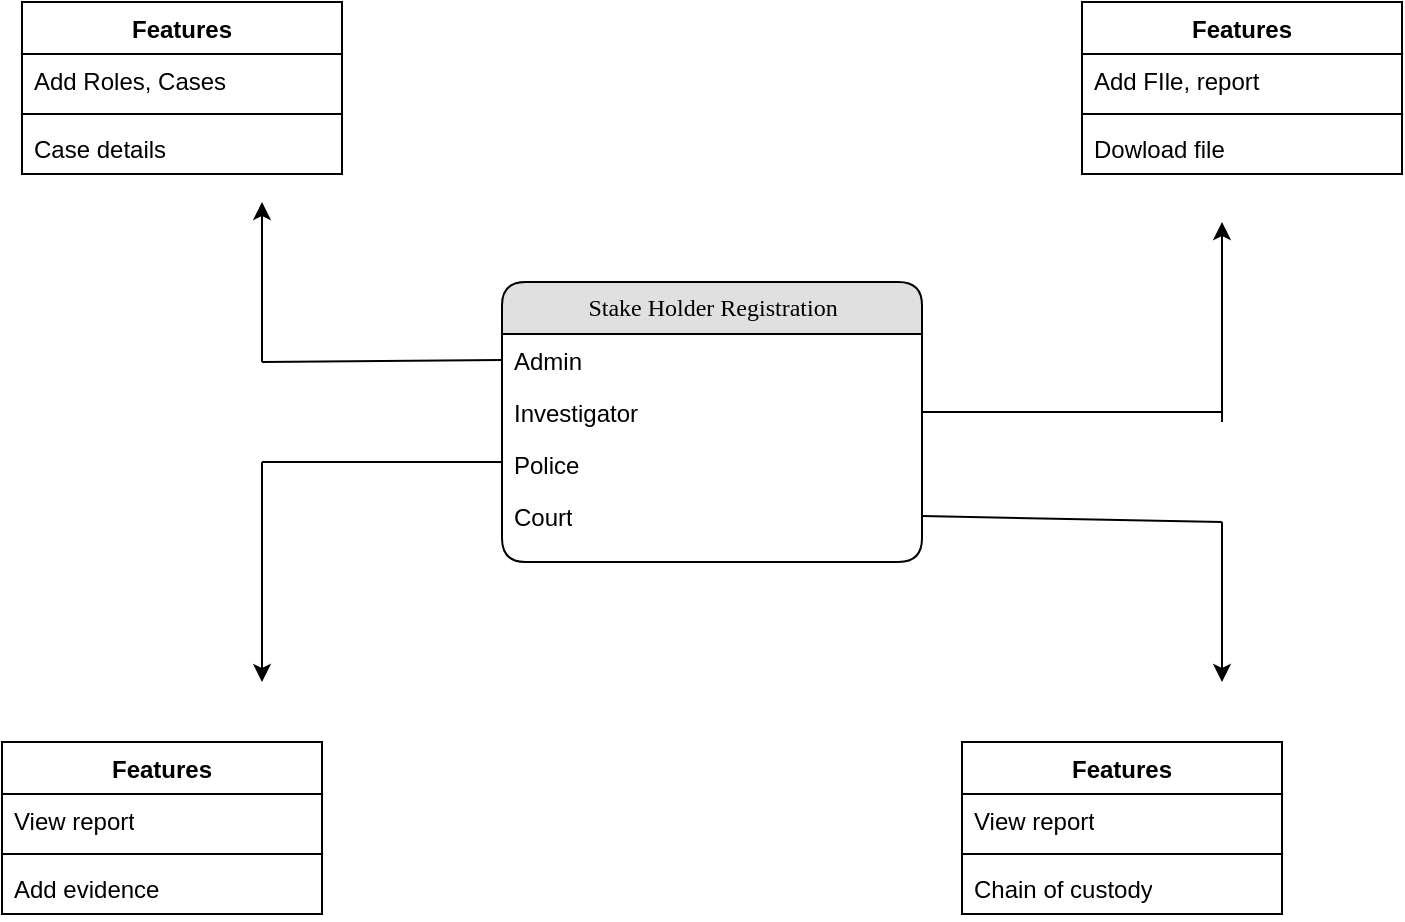 <mxfile version="24.2.2" type="github">
  <diagram name="Page-1" id="b520641d-4fe3-3701-9064-5fc419738815">
    <mxGraphModel dx="954" dy="642" grid="1" gridSize="10" guides="1" tooltips="1" connect="1" arrows="1" fold="1" page="1" pageScale="1" pageWidth="1100" pageHeight="850" background="none" math="0" shadow="0">
      <root>
        <mxCell id="0" />
        <mxCell id="1" parent="0" />
        <mxCell id="21ea969265ad0168-18" value="Stake Holder Registration" style="swimlane;html=1;fontStyle=0;childLayout=stackLayout;horizontal=1;startSize=26;fillColor=#e0e0e0;horizontalStack=0;resizeParent=1;resizeLast=0;collapsible=1;marginBottom=0;swimlaneFillColor=#ffffff;align=center;rounded=1;shadow=0;comic=0;labelBackgroundColor=none;strokeWidth=1;fontFamily=Verdana;fontSize=12" parent="1" vertex="1">
          <mxGeometry x="440" y="200" width="210" height="140" as="geometry" />
        </mxCell>
        <mxCell id="21ea969265ad0168-19" value="Admin" style="text;html=1;strokeColor=none;fillColor=none;spacingLeft=4;spacingRight=4;whiteSpace=wrap;overflow=hidden;rotatable=0;points=[[0,0.5],[1,0.5]];portConstraint=eastwest;" parent="21ea969265ad0168-18" vertex="1">
          <mxGeometry y="26" width="210" height="26" as="geometry" />
        </mxCell>
        <mxCell id="21ea969265ad0168-20" value="Investigator" style="text;html=1;strokeColor=none;fillColor=none;spacingLeft=4;spacingRight=4;whiteSpace=wrap;overflow=hidden;rotatable=0;points=[[0,0.5],[1,0.5]];portConstraint=eastwest;" parent="21ea969265ad0168-18" vertex="1">
          <mxGeometry y="52" width="210" height="26" as="geometry" />
        </mxCell>
        <mxCell id="21ea969265ad0168-51" value="Police" style="text;html=1;strokeColor=none;fillColor=none;spacingLeft=4;spacingRight=4;whiteSpace=wrap;overflow=hidden;rotatable=0;points=[[0,0.5],[1,0.5]];portConstraint=eastwest;" parent="21ea969265ad0168-18" vertex="1">
          <mxGeometry y="78" width="210" height="26" as="geometry" />
        </mxCell>
        <mxCell id="21ea969265ad0168-21" value="Court" style="text;html=1;strokeColor=none;fillColor=none;spacingLeft=4;spacingRight=4;whiteSpace=wrap;overflow=hidden;rotatable=0;points=[[0,0.5],[1,0.5]];portConstraint=eastwest;" parent="21ea969265ad0168-18" vertex="1">
          <mxGeometry y="104" width="210" height="26" as="geometry" />
        </mxCell>
        <mxCell id="d8bPAkiRef2venazfYWC-9" value="Features" style="swimlane;fontStyle=1;align=center;verticalAlign=top;childLayout=stackLayout;horizontal=1;startSize=26;horizontalStack=0;resizeParent=1;resizeParentMax=0;resizeLast=0;collapsible=1;marginBottom=0;whiteSpace=wrap;html=1;" parent="1" vertex="1">
          <mxGeometry x="200" y="60" width="160" height="86" as="geometry" />
        </mxCell>
        <mxCell id="d8bPAkiRef2venazfYWC-10" value="Add Roles, Cases" style="text;strokeColor=none;fillColor=none;align=left;verticalAlign=top;spacingLeft=4;spacingRight=4;overflow=hidden;rotatable=0;points=[[0,0.5],[1,0.5]];portConstraint=eastwest;whiteSpace=wrap;html=1;" parent="d8bPAkiRef2venazfYWC-9" vertex="1">
          <mxGeometry y="26" width="160" height="26" as="geometry" />
        </mxCell>
        <mxCell id="d8bPAkiRef2venazfYWC-11" value="" style="line;strokeWidth=1;fillColor=none;align=left;verticalAlign=middle;spacingTop=-1;spacingLeft=3;spacingRight=3;rotatable=0;labelPosition=right;points=[];portConstraint=eastwest;strokeColor=inherit;" parent="d8bPAkiRef2venazfYWC-9" vertex="1">
          <mxGeometry y="52" width="160" height="8" as="geometry" />
        </mxCell>
        <mxCell id="d8bPAkiRef2venazfYWC-12" value="Case details" style="text;strokeColor=none;fillColor=none;align=left;verticalAlign=top;spacingLeft=4;spacingRight=4;overflow=hidden;rotatable=0;points=[[0,0.5],[1,0.5]];portConstraint=eastwest;whiteSpace=wrap;html=1;" parent="d8bPAkiRef2venazfYWC-9" vertex="1">
          <mxGeometry y="60" width="160" height="26" as="geometry" />
        </mxCell>
        <mxCell id="d8bPAkiRef2venazfYWC-13" value="Features" style="swimlane;fontStyle=1;align=center;verticalAlign=top;childLayout=stackLayout;horizontal=1;startSize=26;horizontalStack=0;resizeParent=1;resizeParentMax=0;resizeLast=0;collapsible=1;marginBottom=0;whiteSpace=wrap;html=1;" parent="1" vertex="1">
          <mxGeometry x="730" y="60" width="160" height="86" as="geometry" />
        </mxCell>
        <mxCell id="d8bPAkiRef2venazfYWC-14" value="Add FIle, report" style="text;strokeColor=none;fillColor=none;align=left;verticalAlign=top;spacingLeft=4;spacingRight=4;overflow=hidden;rotatable=0;points=[[0,0.5],[1,0.5]];portConstraint=eastwest;whiteSpace=wrap;html=1;" parent="d8bPAkiRef2venazfYWC-13" vertex="1">
          <mxGeometry y="26" width="160" height="26" as="geometry" />
        </mxCell>
        <mxCell id="d8bPAkiRef2venazfYWC-15" value="" style="line;strokeWidth=1;fillColor=none;align=left;verticalAlign=middle;spacingTop=-1;spacingLeft=3;spacingRight=3;rotatable=0;labelPosition=right;points=[];portConstraint=eastwest;strokeColor=inherit;" parent="d8bPAkiRef2venazfYWC-13" vertex="1">
          <mxGeometry y="52" width="160" height="8" as="geometry" />
        </mxCell>
        <mxCell id="d8bPAkiRef2venazfYWC-16" value="Dowload file" style="text;strokeColor=none;fillColor=none;align=left;verticalAlign=top;spacingLeft=4;spacingRight=4;overflow=hidden;rotatable=0;points=[[0,0.5],[1,0.5]];portConstraint=eastwest;whiteSpace=wrap;html=1;" parent="d8bPAkiRef2venazfYWC-13" vertex="1">
          <mxGeometry y="60" width="160" height="26" as="geometry" />
        </mxCell>
        <mxCell id="d8bPAkiRef2venazfYWC-18" value="" style="endArrow=classic;html=1;rounded=0;" parent="1" edge="1">
          <mxGeometry width="50" height="50" relative="1" as="geometry">
            <mxPoint x="800" y="270" as="sourcePoint" />
            <mxPoint x="800" y="170" as="targetPoint" />
          </mxGeometry>
        </mxCell>
        <mxCell id="d8bPAkiRef2venazfYWC-19" value="Features" style="swimlane;fontStyle=1;align=center;verticalAlign=top;childLayout=stackLayout;horizontal=1;startSize=26;horizontalStack=0;resizeParent=1;resizeParentMax=0;resizeLast=0;collapsible=1;marginBottom=0;whiteSpace=wrap;html=1;" parent="1" vertex="1">
          <mxGeometry x="190" y="430" width="160" height="86" as="geometry" />
        </mxCell>
        <mxCell id="d8bPAkiRef2venazfYWC-20" value="View report" style="text;strokeColor=none;fillColor=none;align=left;verticalAlign=top;spacingLeft=4;spacingRight=4;overflow=hidden;rotatable=0;points=[[0,0.5],[1,0.5]];portConstraint=eastwest;whiteSpace=wrap;html=1;" parent="d8bPAkiRef2venazfYWC-19" vertex="1">
          <mxGeometry y="26" width="160" height="26" as="geometry" />
        </mxCell>
        <mxCell id="d8bPAkiRef2venazfYWC-21" value="" style="line;strokeWidth=1;fillColor=none;align=left;verticalAlign=middle;spacingTop=-1;spacingLeft=3;spacingRight=3;rotatable=0;labelPosition=right;points=[];portConstraint=eastwest;strokeColor=inherit;" parent="d8bPAkiRef2venazfYWC-19" vertex="1">
          <mxGeometry y="52" width="160" height="8" as="geometry" />
        </mxCell>
        <mxCell id="d8bPAkiRef2venazfYWC-22" value="Add evidence" style="text;strokeColor=none;fillColor=none;align=left;verticalAlign=top;spacingLeft=4;spacingRight=4;overflow=hidden;rotatable=0;points=[[0,0.5],[1,0.5]];portConstraint=eastwest;whiteSpace=wrap;html=1;" parent="d8bPAkiRef2venazfYWC-19" vertex="1">
          <mxGeometry y="60" width="160" height="26" as="geometry" />
        </mxCell>
        <mxCell id="d8bPAkiRef2venazfYWC-23" value="" style="endArrow=none;html=1;rounded=0;entryX=0;entryY=0.5;entryDx=0;entryDy=0;" parent="1" target="21ea969265ad0168-19" edge="1">
          <mxGeometry width="50" height="50" relative="1" as="geometry">
            <mxPoint x="320" y="240" as="sourcePoint" />
            <mxPoint x="380" y="210" as="targetPoint" />
          </mxGeometry>
        </mxCell>
        <mxCell id="d8bPAkiRef2venazfYWC-24" value="" style="endArrow=classic;html=1;rounded=0;" parent="1" edge="1">
          <mxGeometry width="50" height="50" relative="1" as="geometry">
            <mxPoint x="320" y="240" as="sourcePoint" />
            <mxPoint x="320" y="160" as="targetPoint" />
          </mxGeometry>
        </mxCell>
        <mxCell id="d8bPAkiRef2venazfYWC-25" value="" style="endArrow=none;html=1;rounded=0;exitX=1;exitY=0.5;exitDx=0;exitDy=0;" parent="1" source="21ea969265ad0168-20" edge="1">
          <mxGeometry width="50" height="50" relative="1" as="geometry">
            <mxPoint x="660" y="270" as="sourcePoint" />
            <mxPoint x="800" y="265" as="targetPoint" />
          </mxGeometry>
        </mxCell>
        <mxCell id="d8bPAkiRef2venazfYWC-26" value="" style="endArrow=none;html=1;rounded=0;" parent="1" edge="1">
          <mxGeometry width="50" height="50" relative="1" as="geometry">
            <mxPoint x="320" y="290" as="sourcePoint" />
            <mxPoint x="440" y="290" as="targetPoint" />
          </mxGeometry>
        </mxCell>
        <mxCell id="d8bPAkiRef2venazfYWC-27" value="" style="endArrow=classic;html=1;rounded=0;" parent="1" edge="1">
          <mxGeometry width="50" height="50" relative="1" as="geometry">
            <mxPoint x="320" y="290" as="sourcePoint" />
            <mxPoint x="320" y="400" as="targetPoint" />
          </mxGeometry>
        </mxCell>
        <mxCell id="d8bPAkiRef2venazfYWC-28" value="Features" style="swimlane;fontStyle=1;align=center;verticalAlign=top;childLayout=stackLayout;horizontal=1;startSize=26;horizontalStack=0;resizeParent=1;resizeParentMax=0;resizeLast=0;collapsible=1;marginBottom=0;whiteSpace=wrap;html=1;" parent="1" vertex="1">
          <mxGeometry x="670" y="430" width="160" height="86" as="geometry" />
        </mxCell>
        <mxCell id="d8bPAkiRef2venazfYWC-29" value="View report" style="text;strokeColor=none;fillColor=none;align=left;verticalAlign=top;spacingLeft=4;spacingRight=4;overflow=hidden;rotatable=0;points=[[0,0.5],[1,0.5]];portConstraint=eastwest;whiteSpace=wrap;html=1;" parent="d8bPAkiRef2venazfYWC-28" vertex="1">
          <mxGeometry y="26" width="160" height="26" as="geometry" />
        </mxCell>
        <mxCell id="d8bPAkiRef2venazfYWC-30" value="" style="line;strokeWidth=1;fillColor=none;align=left;verticalAlign=middle;spacingTop=-1;spacingLeft=3;spacingRight=3;rotatable=0;labelPosition=right;points=[];portConstraint=eastwest;strokeColor=inherit;" parent="d8bPAkiRef2venazfYWC-28" vertex="1">
          <mxGeometry y="52" width="160" height="8" as="geometry" />
        </mxCell>
        <mxCell id="d8bPAkiRef2venazfYWC-31" value="Chain of custody" style="text;strokeColor=none;fillColor=none;align=left;verticalAlign=top;spacingLeft=4;spacingRight=4;overflow=hidden;rotatable=0;points=[[0,0.5],[1,0.5]];portConstraint=eastwest;whiteSpace=wrap;html=1;" parent="d8bPAkiRef2venazfYWC-28" vertex="1">
          <mxGeometry y="60" width="160" height="26" as="geometry" />
        </mxCell>
        <mxCell id="d8bPAkiRef2venazfYWC-32" value="" style="endArrow=classic;html=1;rounded=0;" parent="1" edge="1">
          <mxGeometry width="50" height="50" relative="1" as="geometry">
            <mxPoint x="800" y="320" as="sourcePoint" />
            <mxPoint x="800" y="400" as="targetPoint" />
          </mxGeometry>
        </mxCell>
        <mxCell id="d8bPAkiRef2venazfYWC-33" value="" style="endArrow=none;html=1;rounded=0;exitX=1;exitY=0.5;exitDx=0;exitDy=0;" parent="1" source="21ea969265ad0168-21" edge="1">
          <mxGeometry width="50" height="50" relative="1" as="geometry">
            <mxPoint x="660" y="320" as="sourcePoint" />
            <mxPoint x="800" y="320" as="targetPoint" />
          </mxGeometry>
        </mxCell>
      </root>
    </mxGraphModel>
  </diagram>
</mxfile>
